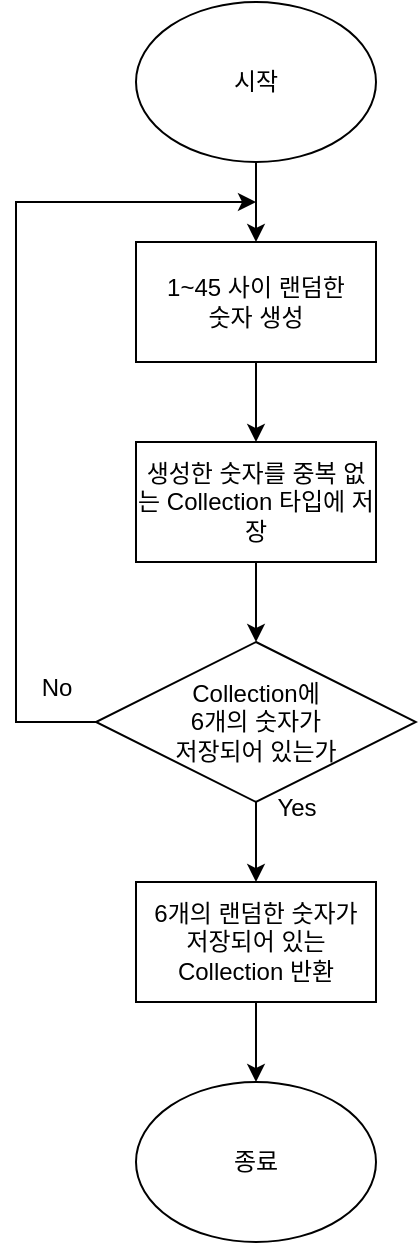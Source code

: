 <mxfile version="24.4.8" type="device">
  <diagram id="C5RBs43oDa-KdzZeNtuy" name="Page-1">
    <mxGraphModel dx="474" dy="854" grid="1" gridSize="10" guides="1" tooltips="1" connect="1" arrows="1" fold="1" page="1" pageScale="1" pageWidth="827" pageHeight="1169" math="0" shadow="0">
      <root>
        <mxCell id="WIyWlLk6GJQsqaUBKTNV-0" />
        <mxCell id="WIyWlLk6GJQsqaUBKTNV-1" parent="WIyWlLk6GJQsqaUBKTNV-0" />
        <mxCell id="WKn7zPV91eFVS9WaVYEI-0" value="시작" style="ellipse;whiteSpace=wrap;html=1;" vertex="1" parent="WIyWlLk6GJQsqaUBKTNV-1">
          <mxGeometry x="160" y="40" width="120" height="80" as="geometry" />
        </mxCell>
        <mxCell id="WKn7zPV91eFVS9WaVYEI-9" value="" style="edgeStyle=orthogonalEdgeStyle;rounded=0;orthogonalLoop=1;jettySize=auto;html=1;" edge="1" parent="WIyWlLk6GJQsqaUBKTNV-1" source="WKn7zPV91eFVS9WaVYEI-2">
          <mxGeometry relative="1" as="geometry">
            <mxPoint x="220" y="260" as="targetPoint" />
          </mxGeometry>
        </mxCell>
        <mxCell id="WKn7zPV91eFVS9WaVYEI-2" value="1~45 사이 랜덤한&lt;br&gt;숫자 생성" style="whiteSpace=wrap;html=1;" vertex="1" parent="WIyWlLk6GJQsqaUBKTNV-1">
          <mxGeometry x="160" y="160" width="120" height="60" as="geometry" />
        </mxCell>
        <mxCell id="WKn7zPV91eFVS9WaVYEI-12" value="" style="edgeStyle=orthogonalEdgeStyle;rounded=0;orthogonalLoop=1;jettySize=auto;html=1;" edge="1" parent="WIyWlLk6GJQsqaUBKTNV-1" source="WKn7zPV91eFVS9WaVYEI-10" target="WKn7zPV91eFVS9WaVYEI-11">
          <mxGeometry relative="1" as="geometry" />
        </mxCell>
        <mxCell id="WKn7zPV91eFVS9WaVYEI-10" value="생성한 숫자를 중복 없는 Collection 타입에 저장" style="whiteSpace=wrap;html=1;" vertex="1" parent="WIyWlLk6GJQsqaUBKTNV-1">
          <mxGeometry x="160" y="260" width="120" height="60" as="geometry" />
        </mxCell>
        <mxCell id="WKn7zPV91eFVS9WaVYEI-19" value="" style="edgeStyle=orthogonalEdgeStyle;rounded=0;orthogonalLoop=1;jettySize=auto;html=1;" edge="1" parent="WIyWlLk6GJQsqaUBKTNV-1" source="WKn7zPV91eFVS9WaVYEI-11" target="WKn7zPV91eFVS9WaVYEI-18">
          <mxGeometry relative="1" as="geometry" />
        </mxCell>
        <mxCell id="WKn7zPV91eFVS9WaVYEI-11" value="Collection에&lt;br&gt;6개의 숫자가&lt;br&gt;저장되어 있는가" style="rhombus;whiteSpace=wrap;html=1;" vertex="1" parent="WIyWlLk6GJQsqaUBKTNV-1">
          <mxGeometry x="140" y="360" width="160" height="80" as="geometry" />
        </mxCell>
        <mxCell id="WKn7zPV91eFVS9WaVYEI-15" value="" style="endArrow=classic;html=1;rounded=0;exitX=0;exitY=0.5;exitDx=0;exitDy=0;" edge="1" parent="WIyWlLk6GJQsqaUBKTNV-1" source="WKn7zPV91eFVS9WaVYEI-11">
          <mxGeometry width="50" height="50" relative="1" as="geometry">
            <mxPoint x="190" y="600" as="sourcePoint" />
            <mxPoint x="220" y="140" as="targetPoint" />
            <Array as="points">
              <mxPoint x="100" y="400" />
              <mxPoint x="100" y="140" />
            </Array>
          </mxGeometry>
        </mxCell>
        <mxCell id="WKn7zPV91eFVS9WaVYEI-16" value="" style="edgeStyle=orthogonalEdgeStyle;rounded=0;orthogonalLoop=1;jettySize=auto;html=1;entryX=0.5;entryY=0;entryDx=0;entryDy=0;exitX=0.5;exitY=1;exitDx=0;exitDy=0;" edge="1" parent="WIyWlLk6GJQsqaUBKTNV-1" source="WKn7zPV91eFVS9WaVYEI-0" target="WKn7zPV91eFVS9WaVYEI-2">
          <mxGeometry relative="1" as="geometry">
            <mxPoint x="220" y="140" as="sourcePoint" />
            <mxPoint x="220" y="150" as="targetPoint" />
          </mxGeometry>
        </mxCell>
        <mxCell id="WKn7zPV91eFVS9WaVYEI-17" value="No" style="text;html=1;align=center;verticalAlign=middle;resizable=0;points=[];autosize=1;strokeColor=none;fillColor=none;" vertex="1" parent="WIyWlLk6GJQsqaUBKTNV-1">
          <mxGeometry x="100" y="368" width="40" height="30" as="geometry" />
        </mxCell>
        <mxCell id="WKn7zPV91eFVS9WaVYEI-23" value="" style="edgeStyle=orthogonalEdgeStyle;rounded=0;orthogonalLoop=1;jettySize=auto;html=1;entryX=0.5;entryY=0;entryDx=0;entryDy=0;" edge="1" parent="WIyWlLk6GJQsqaUBKTNV-1" source="WKn7zPV91eFVS9WaVYEI-18" target="WKn7zPV91eFVS9WaVYEI-24">
          <mxGeometry relative="1" as="geometry">
            <mxPoint x="220" y="575" as="targetPoint" />
          </mxGeometry>
        </mxCell>
        <mxCell id="WKn7zPV91eFVS9WaVYEI-18" value="6개의 랜덤한 숫자가&lt;br&gt;저장되어 있는 Collection 반환" style="whiteSpace=wrap;html=1;" vertex="1" parent="WIyWlLk6GJQsqaUBKTNV-1">
          <mxGeometry x="160" y="480" width="120" height="60" as="geometry" />
        </mxCell>
        <mxCell id="WKn7zPV91eFVS9WaVYEI-21" value="Yes" style="text;html=1;align=center;verticalAlign=middle;resizable=0;points=[];autosize=1;strokeColor=none;fillColor=none;" vertex="1" parent="WIyWlLk6GJQsqaUBKTNV-1">
          <mxGeometry x="220" y="428" width="40" height="30" as="geometry" />
        </mxCell>
        <mxCell id="WKn7zPV91eFVS9WaVYEI-24" value="종료" style="ellipse;whiteSpace=wrap;html=1;" vertex="1" parent="WIyWlLk6GJQsqaUBKTNV-1">
          <mxGeometry x="160" y="580" width="120" height="80" as="geometry" />
        </mxCell>
      </root>
    </mxGraphModel>
  </diagram>
</mxfile>
